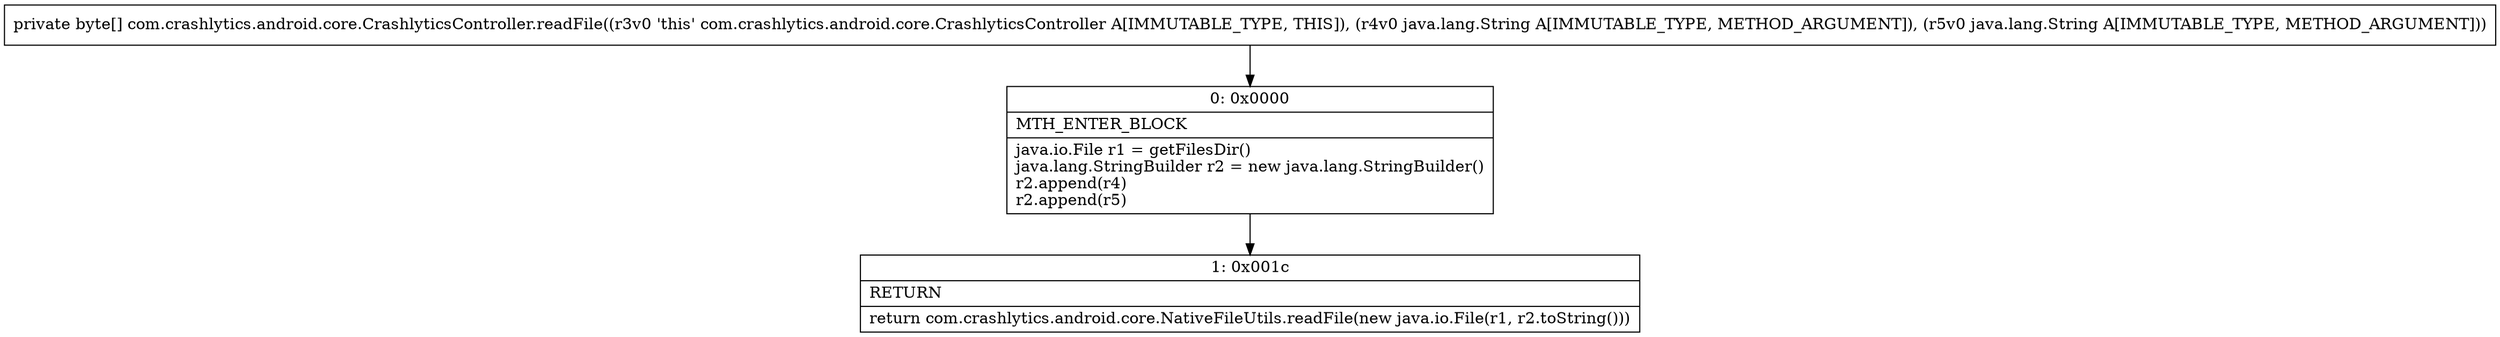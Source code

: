 digraph "CFG forcom.crashlytics.android.core.CrashlyticsController.readFile(Ljava\/lang\/String;Ljava\/lang\/String;)[B" {
Node_0 [shape=record,label="{0\:\ 0x0000|MTH_ENTER_BLOCK\l|java.io.File r1 = getFilesDir()\ljava.lang.StringBuilder r2 = new java.lang.StringBuilder()\lr2.append(r4)\lr2.append(r5)\l}"];
Node_1 [shape=record,label="{1\:\ 0x001c|RETURN\l|return com.crashlytics.android.core.NativeFileUtils.readFile(new java.io.File(r1, r2.toString()))\l}"];
MethodNode[shape=record,label="{private byte[] com.crashlytics.android.core.CrashlyticsController.readFile((r3v0 'this' com.crashlytics.android.core.CrashlyticsController A[IMMUTABLE_TYPE, THIS]), (r4v0 java.lang.String A[IMMUTABLE_TYPE, METHOD_ARGUMENT]), (r5v0 java.lang.String A[IMMUTABLE_TYPE, METHOD_ARGUMENT])) }"];
MethodNode -> Node_0;
Node_0 -> Node_1;
}

